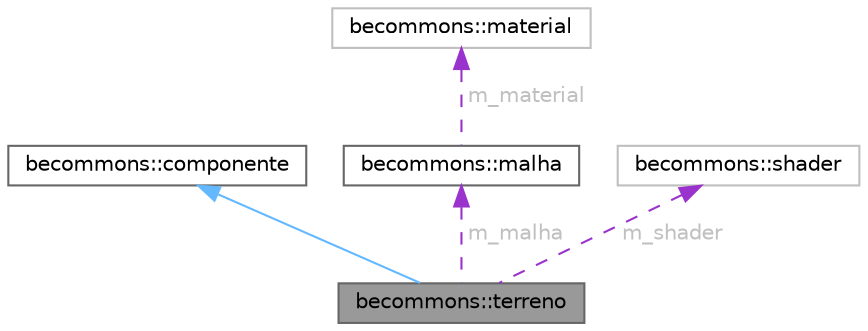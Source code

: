digraph "becommons::terreno"
{
 // LATEX_PDF_SIZE
  bgcolor="transparent";
  edge [fontname=Helvetica,fontsize=10,labelfontname=Helvetica,labelfontsize=10];
  node [fontname=Helvetica,fontsize=10,shape=box,height=0.2,width=0.4];
  Node1 [id="Node000001",label="becommons::terreno",height=0.2,width=0.4,color="gray40", fillcolor="grey60", style="filled", fontcolor="black",tooltip=" "];
  Node2 -> Node1 [id="edge1_Node000001_Node000002",dir="back",color="steelblue1",style="solid",tooltip=" "];
  Node2 [id="Node000002",label="becommons::componente",height=0.2,width=0.4,color="gray40", fillcolor="white", style="filled",URL="$structbecommons_1_1componente.html",tooltip="base para as funcionalidades da engine"];
  Node3 -> Node1 [id="edge2_Node000001_Node000003",dir="back",color="darkorchid3",style="dashed",tooltip=" ",label=" m_malha",fontcolor="grey" ];
  Node3 [id="Node000003",label="becommons::malha",height=0.2,width=0.4,color="gray40", fillcolor="white", style="filled",URL="$classbecommons_1_1malha.html",tooltip="Gerencia os vertices, indices, material e ect. Usada para renderizar objetos 3D."];
  Node4 -> Node3 [id="edge3_Node000003_Node000004",dir="back",color="darkorchid3",style="dashed",tooltip=" ",label=" m_material",fontcolor="grey" ];
  Node4 [id="Node000004",label="becommons::material",height=0.2,width=0.4,color="grey75", fillcolor="white", style="filled",URL="$structbecommons_1_1material.html",tooltip=" "];
  Node5 -> Node1 [id="edge4_Node000001_Node000005",dir="back",color="darkorchid3",style="dashed",tooltip=" ",label=" m_shader",fontcolor="grey" ];
  Node5 [id="Node000005",label="becommons::shader",height=0.2,width=0.4,color="grey75", fillcolor="white", style="filled",URL="$classbecommons_1_1shader.html",tooltip=" "];
}
